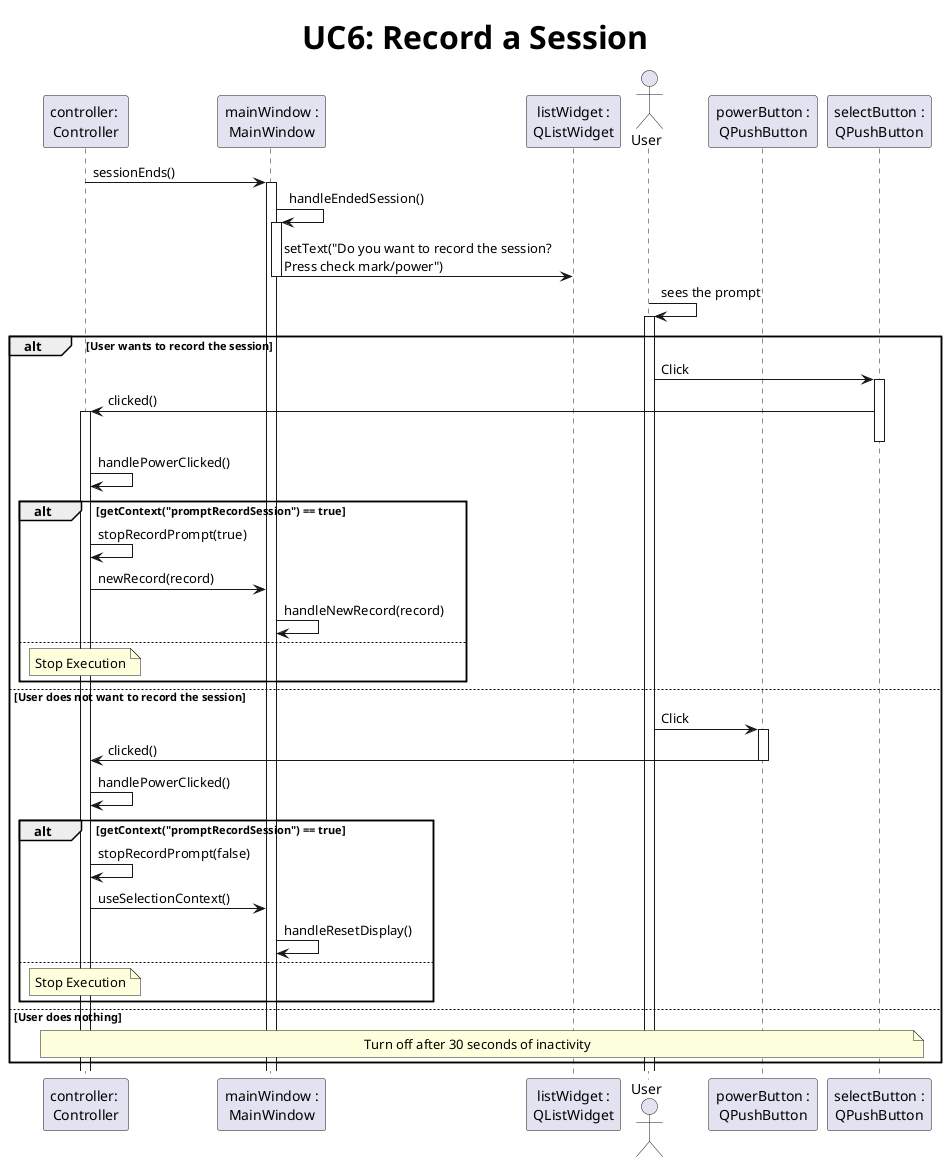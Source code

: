 @startuml UC6-recordSession

title <size:32>**UC6:** Record a Session

participant "controller: \nController" as controller
participant "mainWindow :\nMainWindow" as window
participant "listWidget :\nQListWidget" as display
actor       "User" as user
participant "powerButton :\nQPushButton" as powerButton
participant "selectButton :\nQPushButton" as selectButton

controller -> window ++: sessionEnds()
window -> window ++: handleEndedSession()
window -> display : setText("Do you want to record the session?\nPress check mark/power")
deactivate window
user -> user ++ : sees the prompt

alt User wants to record the session
    user -> selectButton ++: Click
    selectButton -> controller ++: clicked()
    deactivate selectButton
    controller -> controller : handlePowerClicked()
    alt getContext("promptRecordSession") == true
        controller -> controller : stopRecordPrompt(true)
        controller -> window : newRecord(record)
        window -> window: handleNewRecord(record)
    else
        note over controller: Stop Execution
    end

else User does not want to record the session
    user -> powerButton ++: Click
    powerButton -> controller : clicked()
    deactivate powerButton
    controller -> controller : handlePowerClicked()
    alt getContext("promptRecordSession") == true
        controller -> controller : stopRecordPrompt(false)
        controller -> window : useSelectionContext()
        window -> window: handleResetDisplay()
    else
        note over controller: Stop Execution
    end

else User does nothing

   note over controller, selectButton
   Turn off after 30 seconds of inactivity
   end note

end



@enduml